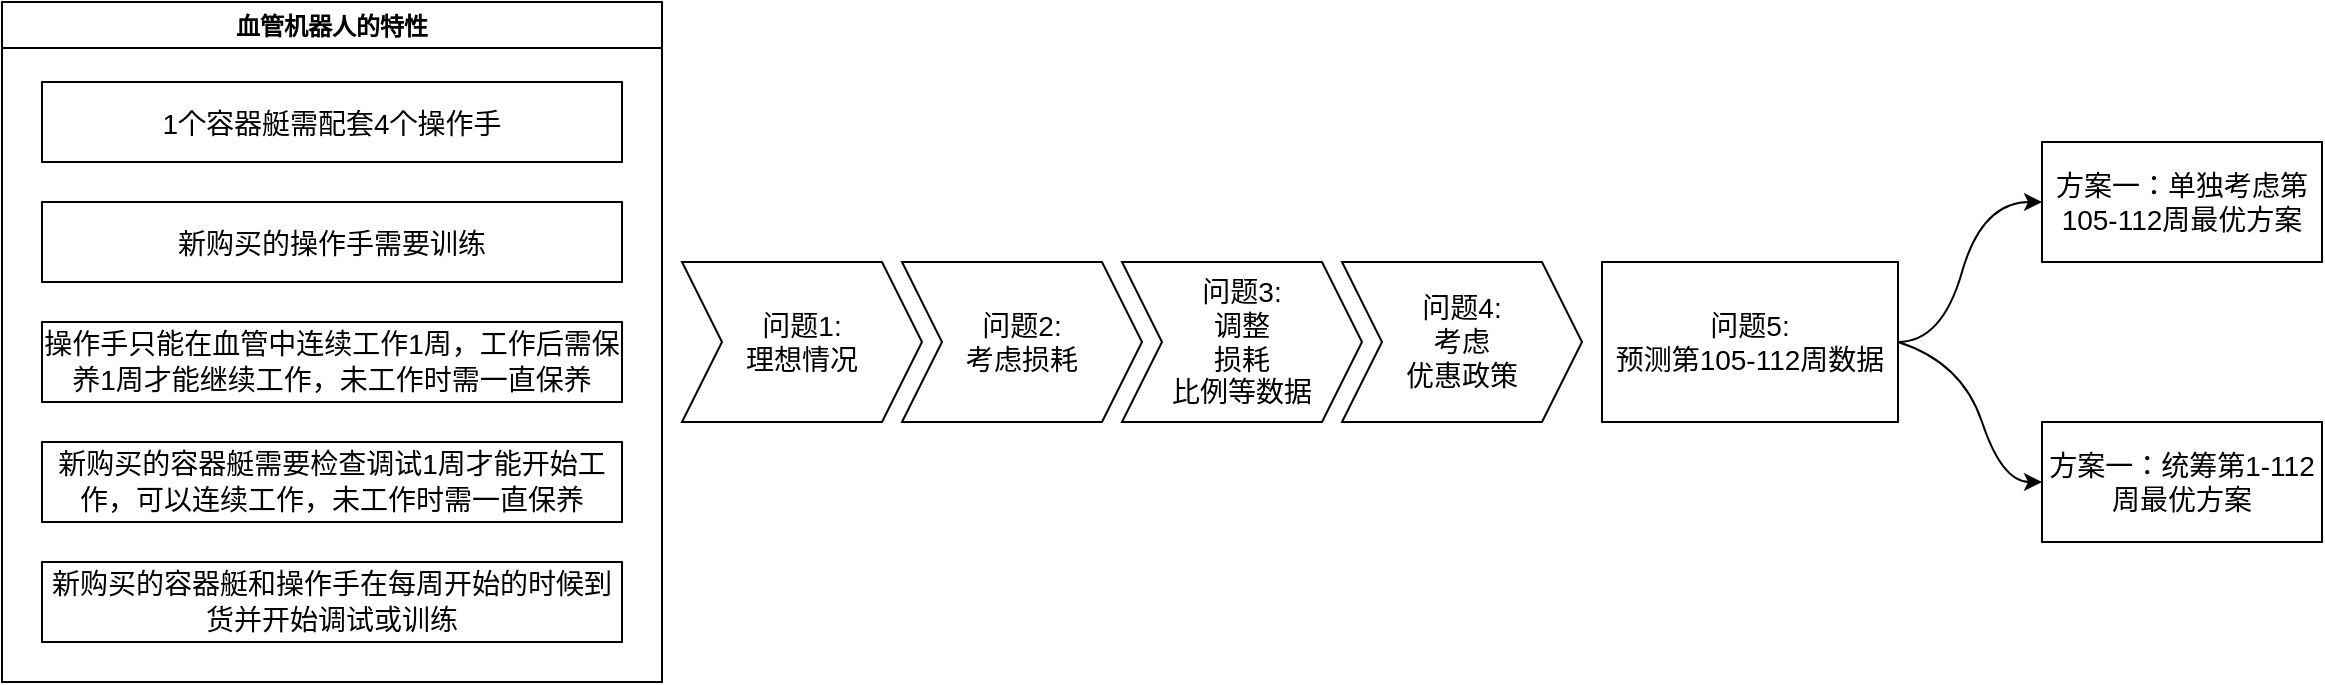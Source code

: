 <mxfile>
    <diagram id="1McLIhTPEfyEiiBN2ZUI" name="第 1 页">
        <mxGraphModel dx="1138" dy="533" grid="1" gridSize="10" guides="1" tooltips="1" connect="1" arrows="1" fold="1" page="1" pageScale="1" pageWidth="827" pageHeight="1169" math="0" shadow="0">
            <root>
                <mxCell id="0"/>
                <mxCell id="1" parent="0"/>
                <mxCell id="20" value="血管机器人的特性" style="swimlane;" vertex="1" parent="1">
                    <mxGeometry x="140" y="70" width="330" height="340" as="geometry"/>
                </mxCell>
                <mxCell id="21" value="&lt;p class=&quot;MsoNormal&quot; style=&quot;margin: 0cm ; text-align: justify&quot;&gt;&lt;font style=&quot;font-size: 14px&quot;&gt;&lt;span lang=&quot;EN-US&quot;&gt;1&lt;/span&gt;个容器艇需配套&lt;span lang=&quot;EN-US&quot;&gt;4&lt;/span&gt;个操作手&lt;/font&gt;&lt;font face=&quot;times new roman, serif&quot;&gt;&lt;span lang=&quot;EN-US&quot; style=&quot;font-size: 12pt ; font-size: 12pt&quot;&gt;&lt;/span&gt;&lt;/font&gt;&lt;/p&gt;" style="rounded=0;whiteSpace=wrap;html=1;" vertex="1" parent="20">
                    <mxGeometry x="20" y="40" width="290" height="40" as="geometry"/>
                </mxCell>
                <mxCell id="22" value="&lt;span&gt;&lt;font style=&quot;font-size: 14px&quot;&gt;新购买的操作手需要训练&lt;/font&gt;&lt;/span&gt;&lt;span style=&quot;font-size: medium&quot;&gt;&lt;/span&gt;" style="rounded=0;whiteSpace=wrap;html=1;" vertex="1" parent="20">
                    <mxGeometry x="20" y="100" width="290" height="40" as="geometry"/>
                </mxCell>
                <mxCell id="25" value="&lt;font style=&quot;font-size: 14px&quot;&gt;新购买的容器艇和操作手在每周开始的时候到货并开始调试或训练&lt;/font&gt;&lt;span style=&quot;font-size: medium&quot;&gt;&lt;/span&gt;" style="rounded=0;whiteSpace=wrap;html=1;" vertex="1" parent="20">
                    <mxGeometry x="20" y="280" width="290" height="40" as="geometry"/>
                </mxCell>
                <mxCell id="24" value="&lt;span&gt;&lt;font style=&quot;font-size: 14px&quot;&gt;新购买的容器艇需要检查调试&lt;span lang=&quot;EN-US&quot;&gt;1&lt;/span&gt;周才能开始工作，可以连续工作，未工作时需一直保养&lt;/font&gt;&lt;/span&gt;&lt;span style=&quot;font-size: medium&quot;&gt;&lt;/span&gt;" style="rounded=0;whiteSpace=wrap;html=1;" vertex="1" parent="20">
                    <mxGeometry x="20" y="220" width="290" height="40" as="geometry"/>
                </mxCell>
                <mxCell id="23" value="&lt;span&gt;&lt;font style=&quot;font-size: 14px&quot;&gt;操作手只能在血管中连续工作&lt;span lang=&quot;EN-US&quot;&gt;1&lt;/span&gt;周，工作后需保养&lt;span lang=&quot;EN-US&quot;&gt;1&lt;/span&gt;周才能继续工作，未工作时需一直保养&lt;/font&gt;&lt;/span&gt;&lt;span style=&quot;font-size: medium&quot;&gt;&lt;/span&gt;" style="rounded=0;whiteSpace=wrap;html=1;" vertex="1" parent="20">
                    <mxGeometry x="20" y="160" width="290" height="40" as="geometry"/>
                </mxCell>
                <mxCell id="41" value="问题5:&lt;br&gt;预测第105-112周数据" style="rounded=0;whiteSpace=wrap;html=1;fontFamily=Helvetica;fontSize=14;" vertex="1" parent="1">
                    <mxGeometry x="940" y="200" width="148" height="80" as="geometry"/>
                </mxCell>
                <mxCell id="43" value="方案一：单独考虑第105-112周最优方案" style="rounded=0;whiteSpace=wrap;html=1;fontFamily=Helvetica;fontSize=14;" vertex="1" parent="1">
                    <mxGeometry x="1160" y="140" width="140" height="60" as="geometry"/>
                </mxCell>
                <mxCell id="44" value="方案一：统筹第1-112周最优方案" style="rounded=0;whiteSpace=wrap;html=1;fontFamily=Helvetica;fontSize=14;" vertex="1" parent="1">
                    <mxGeometry x="1160" y="280" width="140" height="60" as="geometry"/>
                </mxCell>
                <mxCell id="48" value="问题1:&lt;br style=&quot;padding: 0px ; margin: 0px&quot;&gt;理想情况" style="shape=step;perimeter=stepPerimeter;whiteSpace=wrap;html=1;fixedSize=1;fontFamily=Helvetica;fontSize=14;" vertex="1" parent="1">
                    <mxGeometry x="480" y="200" width="120" height="80" as="geometry"/>
                </mxCell>
                <mxCell id="49" value="&lt;span&gt;问题2:&lt;/span&gt;&lt;br style=&quot;padding: 0px ; margin: 0px&quot;&gt;&lt;span&gt;考虑损耗&lt;/span&gt;" style="shape=step;perimeter=stepPerimeter;whiteSpace=wrap;html=1;fixedSize=1;fontFamily=Helvetica;fontSize=14;" vertex="1" parent="1">
                    <mxGeometry x="590" y="200" width="120" height="80" as="geometry"/>
                </mxCell>
                <mxCell id="50" value="&lt;span&gt;问题4:&lt;/span&gt;&lt;br style=&quot;padding: 0px ; margin: 0px&quot;&gt;&lt;span&gt;考虑&lt;/span&gt;&lt;br style=&quot;padding: 0px ; margin: 0px&quot;&gt;&lt;span&gt;优惠政策&lt;/span&gt;" style="shape=step;perimeter=stepPerimeter;whiteSpace=wrap;html=1;fixedSize=1;fontFamily=Helvetica;fontSize=14;" vertex="1" parent="1">
                    <mxGeometry x="810" y="200" width="120" height="80" as="geometry"/>
                </mxCell>
                <mxCell id="51" value="&lt;span&gt;问题3:&lt;/span&gt;&lt;br style=&quot;padding: 0px ; margin: 0px&quot;&gt;&lt;span&gt;调整&lt;/span&gt;&lt;br style=&quot;padding: 0px ; margin: 0px&quot;&gt;&lt;span&gt;损耗&lt;/span&gt;&lt;br style=&quot;padding: 0px ; margin: 0px&quot;&gt;&lt;span&gt;比例等数据&lt;/span&gt;" style="shape=step;perimeter=stepPerimeter;whiteSpace=wrap;html=1;fixedSize=1;fontFamily=Helvetica;fontSize=14;" vertex="1" parent="1">
                    <mxGeometry x="700" y="200" width="120" height="80" as="geometry"/>
                </mxCell>
                <mxCell id="62" value="" style="curved=1;endArrow=classic;html=1;rounded=1;labelBackgroundColor=default;fontFamily=Helvetica;fontSize=14;fontColor=default;strokeColor=default;shape=connector;entryX=0;entryY=0.5;entryDx=0;entryDy=0;exitX=1;exitY=0.5;exitDx=0;exitDy=0;" edge="1" parent="1" source="41" target="43">
                    <mxGeometry width="50" height="50" relative="1" as="geometry">
                        <mxPoint x="1020" y="300" as="sourcePoint"/>
                        <mxPoint x="1070" y="250" as="targetPoint"/>
                        <Array as="points">
                            <mxPoint x="1110" y="240"/>
                            <mxPoint x="1130" y="170"/>
                        </Array>
                    </mxGeometry>
                </mxCell>
                <mxCell id="66" value="" style="curved=1;endArrow=classic;html=1;rounded=1;labelBackgroundColor=default;fontFamily=Helvetica;fontSize=14;fontColor=default;strokeColor=default;shape=connector;entryX=0;entryY=0.5;entryDx=0;entryDy=0;exitX=1;exitY=0.5;exitDx=0;exitDy=0;" edge="1" parent="1" source="41" target="44">
                    <mxGeometry width="50" height="50" relative="1" as="geometry">
                        <mxPoint x="1020" y="300" as="sourcePoint"/>
                        <mxPoint x="1080" y="320" as="targetPoint"/>
                        <Array as="points">
                            <mxPoint x="1120" y="250"/>
                            <mxPoint x="1140" y="310"/>
                        </Array>
                    </mxGeometry>
                </mxCell>
            </root>
        </mxGraphModel>
    </diagram>
</mxfile>
